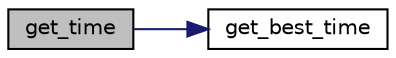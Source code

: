digraph "get_time"
{
 // LATEX_PDF_SIZE
  edge [fontname="Helvetica",fontsize="10",labelfontname="Helvetica",labelfontsize="10"];
  node [fontname="Helvetica",fontsize="10",shape=record];
  rankdir="LR";
  Node1 [label="get_time",height=0.2,width=0.4,color="black", fillcolor="grey75", style="filled", fontcolor="black",tooltip=" "];
  Node1 -> Node2 [color="midnightblue",fontsize="10",style="solid",fontname="Helvetica"];
  Node2 [label="get_best_time",height=0.2,width=0.4,color="black", fillcolor="white", style="filled",URL="$escale_8c.html#a16040ba743bfdf0d85e57eb683e94939",tooltip="getter for the best time of the stopover"];
}

